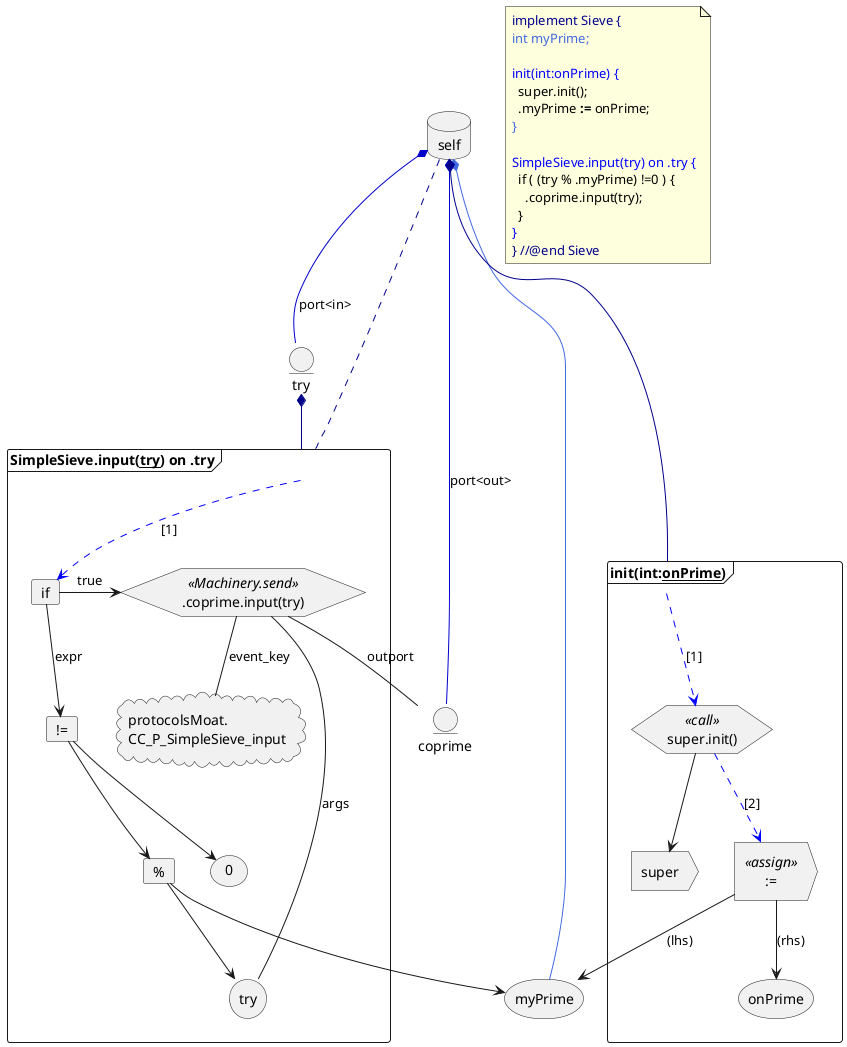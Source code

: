 @startuml
note as N1
<color:darkBlue>implement Sieve {
<color:RoyalBlue>int myPrime;

<color:Blue>init(int:onPrime) {
  super.init();
  .myPrime <b>:=</b> onPrime;
<color:royalBlue>}

<color:Blue>SimpleSieve.input(try) on .try {
  if ( (try % .myPrime) !=0 ) {
    .coprime.input(try);
  }
<color:Blue>}
<color:darkBlue>} //@end Sieve
end note

database self
storage myPrime
self *- myPrime #RoyalBlue
entity coprime
entity try as try_port
self *-- coprime #MediumBlue : port<out>
self *-- try_port #MediumBlue : port<in>

frame "init(int:<u>onPrime</u>)" as M1{
  hexagon "super.init()" <<call>> as superinit
  action super
  superinit -->super

  action ":="<<assign>> as become
  storage onPrime
  become --> myPrime :(lhs)
  become --> onPrime :(rhs)

  M1 ..> superinit #Blue :[1]
  superinit ..> become #Blue :[2]
}
self *-- M1 #DarkBlue

frame "SimpleSieve.input(<u>try</u>) on .try" as H1{
  card if
  storage try
  card "%" as mod
  card "!=" as isnot
  usecase 0 as zero

  mod --> try
  mod --> myPrime
  isnot --> mod
  isnot --> zero

  if --> isnot : expr

  hexagon ".coprime.input(try)" <<Machinery.send>> as send_1
  cloud "protocolsMoat.\nCC_P_SimpleSieve_input" as key1
  send_1 --  coprime : outport
  send_1 --  key1    : event_key
  send_1 --  try      : args

  if -> send_1: true
  H1 ..> if #Blue :[1]
}
self     ...  H1 #DarkBlue
try_port *--  H1 #DarkBlue


@enduml
